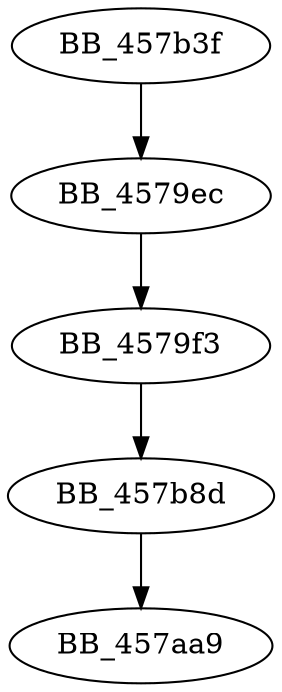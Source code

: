 DiGraph sub_457B3F{
BB_4579ec->BB_4579f3
BB_4579f3->BB_457b8d
BB_457b3f->BB_4579ec
BB_457b8d->BB_457aa9
}
